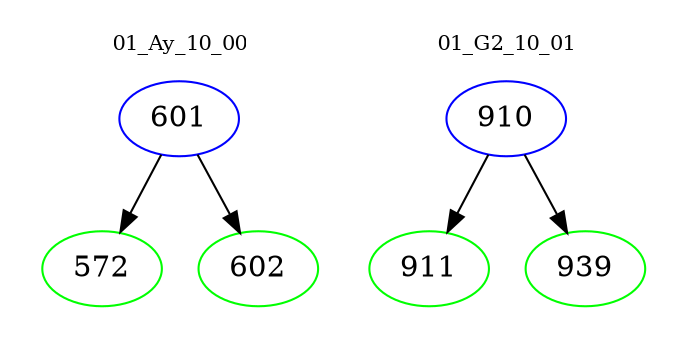digraph{
subgraph cluster_0 {
color = white
label = "01_Ay_10_00";
fontsize=10;
T0_601 [label="601", color="blue"]
T0_601 -> T0_572 [color="black"]
T0_572 [label="572", color="green"]
T0_601 -> T0_602 [color="black"]
T0_602 [label="602", color="green"]
}
subgraph cluster_1 {
color = white
label = "01_G2_10_01";
fontsize=10;
T1_910 [label="910", color="blue"]
T1_910 -> T1_911 [color="black"]
T1_911 [label="911", color="green"]
T1_910 -> T1_939 [color="black"]
T1_939 [label="939", color="green"]
}
}
